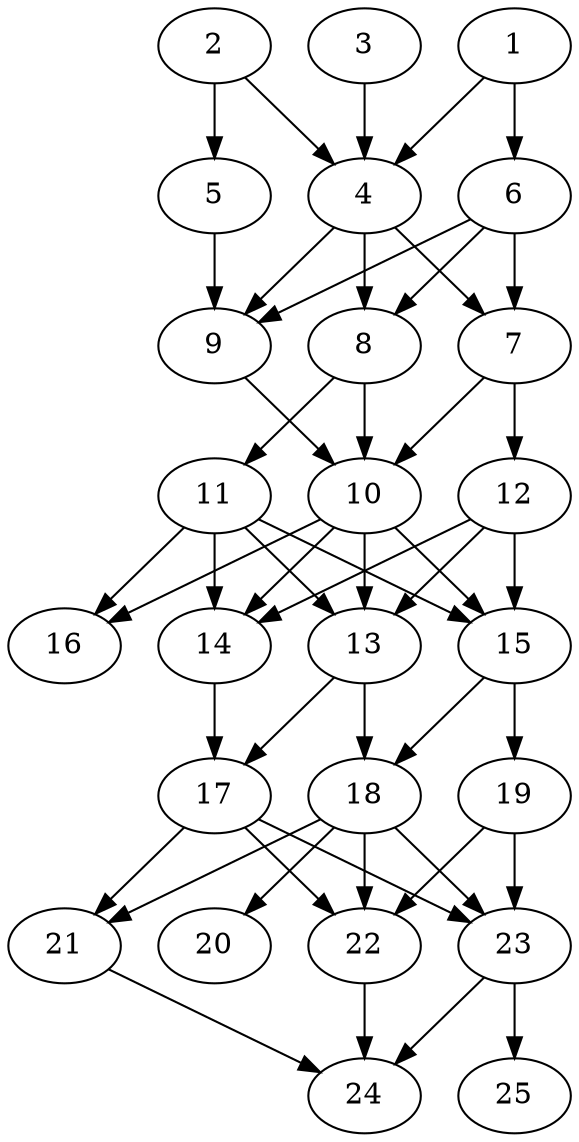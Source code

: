 // DAG automatically generated by daggen at Thu Oct  3 14:00:40 2019
// ./daggen --dot -n 25 --ccr 0.3 --fat 0.5 --regular 0.9 --density 0.9 --mindata 5242880 --maxdata 52428800 
digraph G {
  1 [size="48377173", alpha="0.15", expect_size="14513152"] 
  1 -> 4 [size ="14513152"]
  1 -> 6 [size ="14513152"]
  2 [size="157624320", alpha="0.03", expect_size="47287296"] 
  2 -> 4 [size ="47287296"]
  2 -> 5 [size ="47287296"]
  3 [size="29327360", alpha="0.00", expect_size="8798208"] 
  3 -> 4 [size ="8798208"]
  4 [size="128146773", alpha="0.03", expect_size="38444032"] 
  4 -> 7 [size ="38444032"]
  4 -> 8 [size ="38444032"]
  4 -> 9 [size ="38444032"]
  5 [size="94764373", alpha="0.06", expect_size="28429312"] 
  5 -> 9 [size ="28429312"]
  6 [size="127959040", alpha="0.20", expect_size="38387712"] 
  6 -> 7 [size ="38387712"]
  6 -> 8 [size ="38387712"]
  6 -> 9 [size ="38387712"]
  7 [size="151524693", alpha="0.08", expect_size="45457408"] 
  7 -> 10 [size ="45457408"]
  7 -> 12 [size ="45457408"]
  8 [size="95935147", alpha="0.09", expect_size="28780544"] 
  8 -> 10 [size ="28780544"]
  8 -> 11 [size ="28780544"]
  9 [size="151572480", alpha="0.09", expect_size="45471744"] 
  9 -> 10 [size ="45471744"]
  10 [size="102041600", alpha="0.09", expect_size="30612480"] 
  10 -> 13 [size ="30612480"]
  10 -> 14 [size ="30612480"]
  10 -> 15 [size ="30612480"]
  10 -> 16 [size ="30612480"]
  11 [size="157006507", alpha="0.15", expect_size="47101952"] 
  11 -> 13 [size ="47101952"]
  11 -> 14 [size ="47101952"]
  11 -> 15 [size ="47101952"]
  11 -> 16 [size ="47101952"]
  12 [size="118483627", alpha="0.10", expect_size="35545088"] 
  12 -> 13 [size ="35545088"]
  12 -> 14 [size ="35545088"]
  12 -> 15 [size ="35545088"]
  13 [size="140711253", alpha="0.20", expect_size="42213376"] 
  13 -> 17 [size ="42213376"]
  13 -> 18 [size ="42213376"]
  14 [size="144568320", alpha="0.19", expect_size="43370496"] 
  14 -> 17 [size ="43370496"]
  15 [size="164648960", alpha="0.18", expect_size="49394688"] 
  15 -> 18 [size ="49394688"]
  15 -> 19 [size ="49394688"]
  16 [size="53271893", alpha="0.11", expect_size="15981568"] 
  17 [size="51838293", alpha="0.02", expect_size="15551488"] 
  17 -> 21 [size ="15551488"]
  17 -> 22 [size ="15551488"]
  17 -> 23 [size ="15551488"]
  18 [size="114667520", alpha="0.06", expect_size="34400256"] 
  18 -> 20 [size ="34400256"]
  18 -> 21 [size ="34400256"]
  18 -> 22 [size ="34400256"]
  18 -> 23 [size ="34400256"]
  19 [size="25272320", alpha="0.14", expect_size="7581696"] 
  19 -> 22 [size ="7581696"]
  19 -> 23 [size ="7581696"]
  20 [size="98655573", alpha="0.09", expect_size="29596672"] 
  21 [size="166171307", alpha="0.08", expect_size="49851392"] 
  21 -> 24 [size ="49851392"]
  22 [size="130597547", alpha="0.05", expect_size="39179264"] 
  22 -> 24 [size ="39179264"]
  23 [size="48817493", alpha="0.03", expect_size="14645248"] 
  23 -> 24 [size ="14645248"]
  23 -> 25 [size ="14645248"]
  24 [size="48022187", alpha="0.16", expect_size="14406656"] 
  25 [size="42192213", alpha="0.18", expect_size="12657664"] 
}
